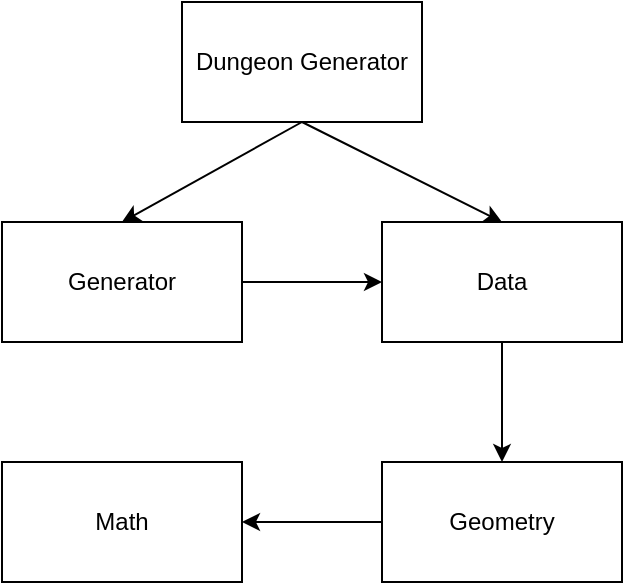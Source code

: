 <mxfile version="24.0.4" type="device">
  <diagram name="Page-1" id="Bc9SQh2l6MkxnpgPTYf0">
    <mxGraphModel dx="1050" dy="621" grid="1" gridSize="10" guides="1" tooltips="1" connect="1" arrows="1" fold="1" page="1" pageScale="1" pageWidth="850" pageHeight="1100" math="0" shadow="0">
      <root>
        <mxCell id="0" />
        <mxCell id="1" parent="0" />
        <mxCell id="XA2GUmZifDRQ7ThlRGcT-2" value="Math" style="rounded=0;whiteSpace=wrap;html=1;" vertex="1" parent="1">
          <mxGeometry x="390" y="340" width="120" height="60" as="geometry" />
        </mxCell>
        <mxCell id="XA2GUmZifDRQ7ThlRGcT-5" style="rounded=0;orthogonalLoop=1;jettySize=auto;html=1;exitX=0;exitY=0.5;exitDx=0;exitDy=0;entryX=1;entryY=0.5;entryDx=0;entryDy=0;" edge="1" parent="1" source="XA2GUmZifDRQ7ThlRGcT-3" target="XA2GUmZifDRQ7ThlRGcT-2">
          <mxGeometry relative="1" as="geometry" />
        </mxCell>
        <mxCell id="XA2GUmZifDRQ7ThlRGcT-3" value="Geometry" style="rounded=0;whiteSpace=wrap;html=1;" vertex="1" parent="1">
          <mxGeometry x="580" y="340" width="120" height="60" as="geometry" />
        </mxCell>
        <mxCell id="XA2GUmZifDRQ7ThlRGcT-4" value="Data" style="rounded=0;whiteSpace=wrap;html=1;" vertex="1" parent="1">
          <mxGeometry x="580" y="220" width="120" height="60" as="geometry" />
        </mxCell>
        <mxCell id="XA2GUmZifDRQ7ThlRGcT-11" style="edgeStyle=none;rounded=0;orthogonalLoop=1;jettySize=auto;html=1;exitX=1;exitY=0.5;exitDx=0;exitDy=0;entryX=0;entryY=0.5;entryDx=0;entryDy=0;strokeColor=default;align=center;verticalAlign=middle;fontFamily=Helvetica;fontSize=11;fontColor=default;labelBackgroundColor=default;endArrow=classic;" edge="1" parent="1" source="XA2GUmZifDRQ7ThlRGcT-6" target="XA2GUmZifDRQ7ThlRGcT-4">
          <mxGeometry relative="1" as="geometry" />
        </mxCell>
        <mxCell id="XA2GUmZifDRQ7ThlRGcT-6" value="Generator" style="rounded=0;whiteSpace=wrap;html=1;" vertex="1" parent="1">
          <mxGeometry x="390" y="220" width="120" height="60" as="geometry" />
        </mxCell>
        <mxCell id="XA2GUmZifDRQ7ThlRGcT-12" style="edgeStyle=none;rounded=0;orthogonalLoop=1;jettySize=auto;html=1;exitX=0.5;exitY=1;exitDx=0;exitDy=0;entryX=0.5;entryY=0;entryDx=0;entryDy=0;strokeColor=default;align=center;verticalAlign=middle;fontFamily=Helvetica;fontSize=11;fontColor=default;labelBackgroundColor=default;endArrow=classic;" edge="1" parent="1" source="XA2GUmZifDRQ7ThlRGcT-7" target="XA2GUmZifDRQ7ThlRGcT-6">
          <mxGeometry relative="1" as="geometry" />
        </mxCell>
        <mxCell id="XA2GUmZifDRQ7ThlRGcT-13" style="edgeStyle=none;rounded=0;orthogonalLoop=1;jettySize=auto;html=1;exitX=0.5;exitY=1;exitDx=0;exitDy=0;entryX=0.5;entryY=0;entryDx=0;entryDy=0;strokeColor=default;align=center;verticalAlign=middle;fontFamily=Helvetica;fontSize=11;fontColor=default;labelBackgroundColor=default;endArrow=classic;" edge="1" parent="1" source="XA2GUmZifDRQ7ThlRGcT-7" target="XA2GUmZifDRQ7ThlRGcT-4">
          <mxGeometry relative="1" as="geometry" />
        </mxCell>
        <mxCell id="XA2GUmZifDRQ7ThlRGcT-7" value="Dungeon Generator" style="rounded=0;whiteSpace=wrap;html=1;" vertex="1" parent="1">
          <mxGeometry x="480" y="110" width="120" height="60" as="geometry" />
        </mxCell>
        <mxCell id="XA2GUmZifDRQ7ThlRGcT-8" style="rounded=0;orthogonalLoop=1;jettySize=auto;html=1;exitX=0.5;exitY=1;exitDx=0;exitDy=0;entryX=0.5;entryY=0;entryDx=0;entryDy=0;" edge="1" parent="1" source="XA2GUmZifDRQ7ThlRGcT-4" target="XA2GUmZifDRQ7ThlRGcT-3">
          <mxGeometry relative="1" as="geometry" />
        </mxCell>
      </root>
    </mxGraphModel>
  </diagram>
</mxfile>
